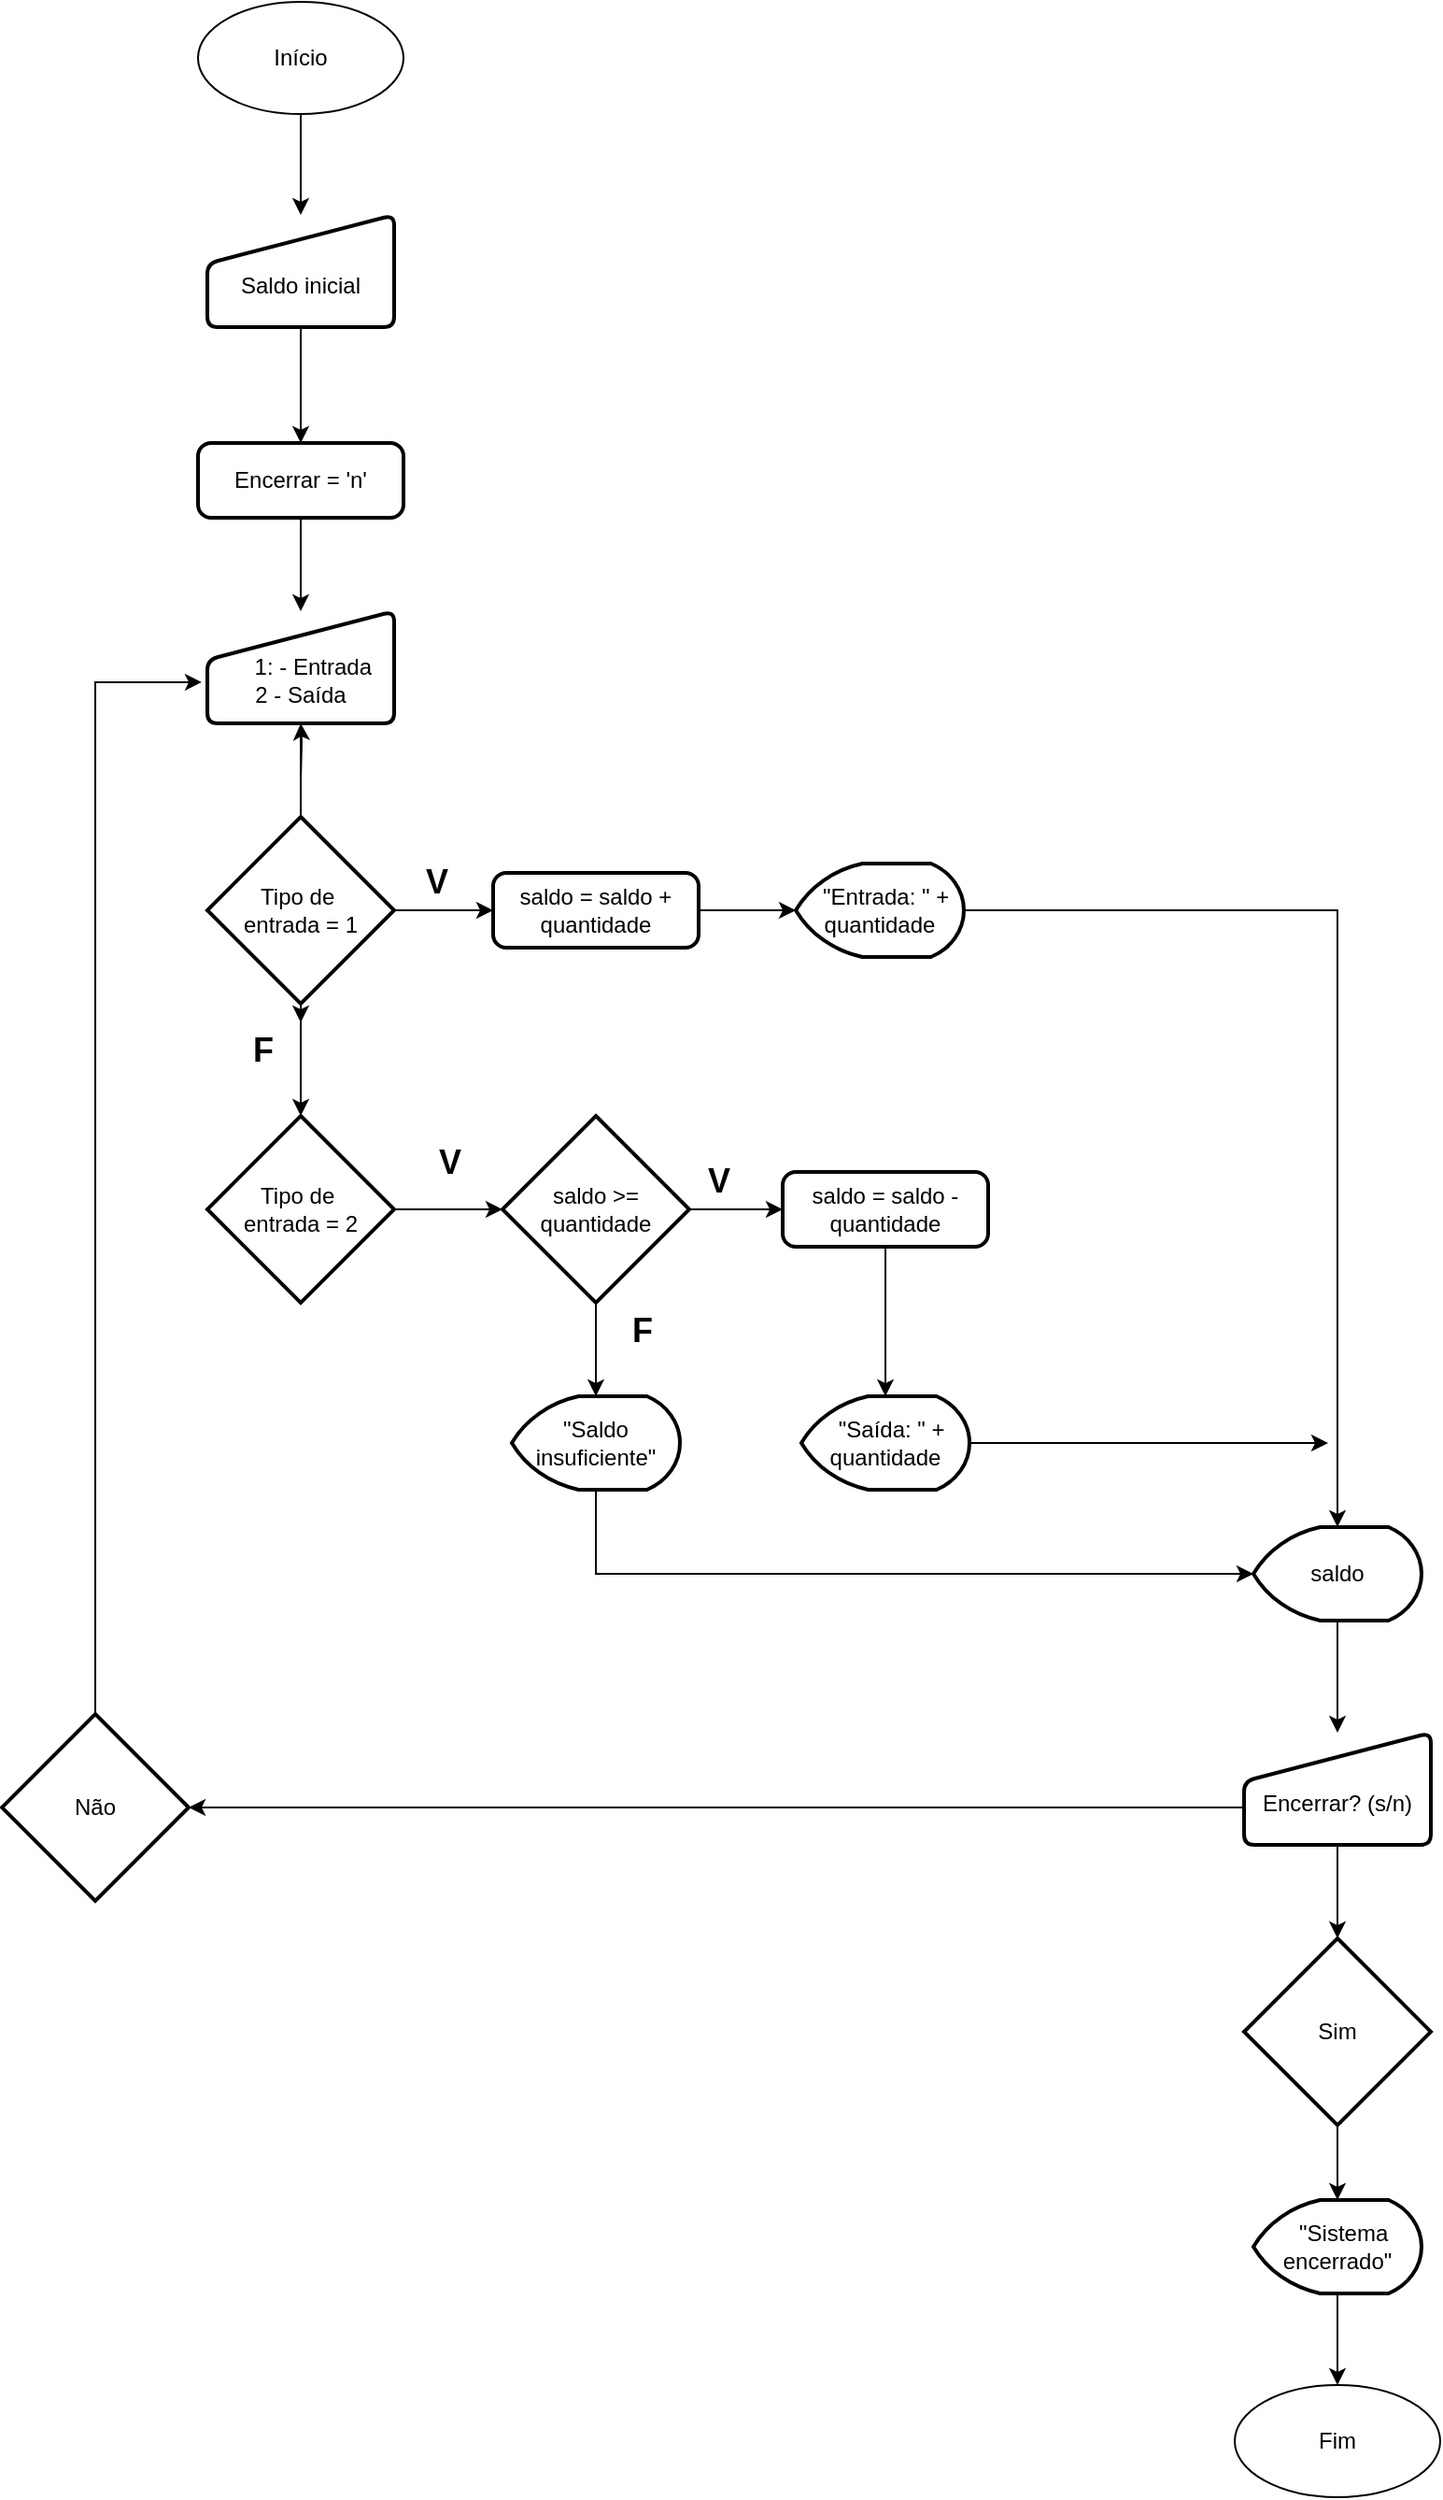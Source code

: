 <mxfile version="28.2.0">
  <diagram name="Página-1" id="3QtFrNminv7boJr-y0DP">
    <mxGraphModel dx="2379" dy="1081" grid="1" gridSize="10" guides="1" tooltips="1" connect="1" arrows="1" fold="1" page="1" pageScale="1" pageWidth="827" pageHeight="1169" math="0" shadow="0">
      <root>
        <mxCell id="0" />
        <mxCell id="1" parent="0" />
        <mxCell id="vNBXoHa1Ooy1lN3gcc5z-2" value="" style="edgeStyle=orthogonalEdgeStyle;rounded=0;orthogonalLoop=1;jettySize=auto;html=1;" edge="1" parent="1" source="BJnI6T1Wv4a64cd1YlWq-1" target="BJnI6T1Wv4a64cd1YlWq-5">
          <mxGeometry relative="1" as="geometry" />
        </mxCell>
        <mxCell id="BJnI6T1Wv4a64cd1YlWq-1" value="&lt;div&gt;&lt;br&gt;&lt;/div&gt;&lt;div&gt;Saldo inicial&lt;/div&gt;" style="html=1;strokeWidth=2;shape=manualInput;whiteSpace=wrap;rounded=1;size=26;arcSize=11;" parent="1" vertex="1">
          <mxGeometry x="140" y="138" width="100" height="60" as="geometry" />
        </mxCell>
        <mxCell id="vNBXoHa1Ooy1lN3gcc5z-4" value="" style="edgeStyle=orthogonalEdgeStyle;rounded=0;orthogonalLoop=1;jettySize=auto;html=1;" edge="1" parent="1" source="BJnI6T1Wv4a64cd1YlWq-5" target="BJnI6T1Wv4a64cd1YlWq-11">
          <mxGeometry relative="1" as="geometry" />
        </mxCell>
        <mxCell id="BJnI6T1Wv4a64cd1YlWq-5" value="Encerrar = &#39;n&#39;" style="rounded=1;whiteSpace=wrap;html=1;absoluteArcSize=1;arcSize=14;strokeWidth=2;" parent="1" vertex="1">
          <mxGeometry x="135" y="260" width="110" height="40" as="geometry" />
        </mxCell>
        <mxCell id="BJnI6T1Wv4a64cd1YlWq-12" value="" style="edgeStyle=orthogonalEdgeStyle;rounded=0;orthogonalLoop=1;jettySize=auto;html=1;" parent="1" target="BJnI6T1Wv4a64cd1YlWq-11" edge="1">
          <mxGeometry relative="1" as="geometry">
            <mxPoint x="190" y="440" as="sourcePoint" />
          </mxGeometry>
        </mxCell>
        <mxCell id="BJnI6T1Wv4a64cd1YlWq-15" value="" style="edgeStyle=orthogonalEdgeStyle;rounded=0;orthogonalLoop=1;jettySize=auto;html=1;" parent="1" source="BJnI6T1Wv4a64cd1YlWq-11" edge="1">
          <mxGeometry relative="1" as="geometry">
            <mxPoint x="190" y="570" as="targetPoint" />
          </mxGeometry>
        </mxCell>
        <mxCell id="BJnI6T1Wv4a64cd1YlWq-11" value="&lt;div&gt;&lt;br&gt;&lt;/div&gt;&amp;nbsp; &amp;nbsp; 1: - Entrada&lt;div&gt;2 - Saída&lt;/div&gt;" style="html=1;strokeWidth=2;shape=manualInput;whiteSpace=wrap;rounded=1;size=26;arcSize=11;" parent="1" vertex="1">
          <mxGeometry x="140" y="350" width="100" height="60" as="geometry" />
        </mxCell>
        <mxCell id="BJnI6T1Wv4a64cd1YlWq-19" value="" style="edgeStyle=orthogonalEdgeStyle;rounded=0;orthogonalLoop=1;jettySize=auto;html=1;" parent="1" source="BJnI6T1Wv4a64cd1YlWq-16" target="BJnI6T1Wv4a64cd1YlWq-18" edge="1">
          <mxGeometry relative="1" as="geometry" />
        </mxCell>
        <mxCell id="BJnI6T1Wv4a64cd1YlWq-24" value="" style="edgeStyle=orthogonalEdgeStyle;rounded=0;orthogonalLoop=1;jettySize=auto;html=1;" parent="1" source="BJnI6T1Wv4a64cd1YlWq-16" target="BJnI6T1Wv4a64cd1YlWq-23" edge="1">
          <mxGeometry relative="1" as="geometry" />
        </mxCell>
        <mxCell id="BJnI6T1Wv4a64cd1YlWq-16" value="Tipo de&amp;nbsp;&lt;div&gt;entrada = 1&lt;/div&gt;" style="strokeWidth=2;html=1;shape=mxgraph.flowchart.decision;whiteSpace=wrap;" parent="1" vertex="1">
          <mxGeometry x="140" y="460" width="100" height="100" as="geometry" />
        </mxCell>
        <mxCell id="BJnI6T1Wv4a64cd1YlWq-21" value="" style="edgeStyle=orthogonalEdgeStyle;rounded=0;orthogonalLoop=1;jettySize=auto;html=1;" parent="1" source="BJnI6T1Wv4a64cd1YlWq-18" target="BJnI6T1Wv4a64cd1YlWq-20" edge="1">
          <mxGeometry relative="1" as="geometry" />
        </mxCell>
        <mxCell id="BJnI6T1Wv4a64cd1YlWq-18" value="saldo = saldo + quantidade" style="rounded=1;whiteSpace=wrap;html=1;absoluteArcSize=1;arcSize=14;strokeWidth=2;" parent="1" vertex="1">
          <mxGeometry x="293" y="490" width="110" height="40" as="geometry" />
        </mxCell>
        <mxCell id="BJnI6T1Wv4a64cd1YlWq-20" value="&amp;nbsp; &quot;Entrada: &quot; + quantidade" style="strokeWidth=2;html=1;shape=mxgraph.flowchart.display;whiteSpace=wrap;" parent="1" vertex="1">
          <mxGeometry x="455" y="485" width="90" height="50" as="geometry" />
        </mxCell>
        <mxCell id="BJnI6T1Wv4a64cd1YlWq-22" value="&lt;b&gt;&lt;font style=&quot;font-size: 18px;&quot;&gt;V&lt;/font&gt;&lt;/b&gt;" style="text;strokeColor=none;align=center;fillColor=none;html=1;verticalAlign=middle;whiteSpace=wrap;rounded=0;" parent="1" vertex="1">
          <mxGeometry x="233" y="480" width="60" height="30" as="geometry" />
        </mxCell>
        <mxCell id="BJnI6T1Wv4a64cd1YlWq-28" value="" style="edgeStyle=orthogonalEdgeStyle;rounded=0;orthogonalLoop=1;jettySize=auto;html=1;" parent="1" source="BJnI6T1Wv4a64cd1YlWq-23" target="BJnI6T1Wv4a64cd1YlWq-27" edge="1">
          <mxGeometry relative="1" as="geometry" />
        </mxCell>
        <mxCell id="BJnI6T1Wv4a64cd1YlWq-23" value="Tipo de&amp;nbsp;&lt;div&gt;entrada = 2&lt;/div&gt;" style="strokeWidth=2;html=1;shape=mxgraph.flowchart.decision;whiteSpace=wrap;" parent="1" vertex="1">
          <mxGeometry x="140" y="620" width="100" height="100" as="geometry" />
        </mxCell>
        <mxCell id="BJnI6T1Wv4a64cd1YlWq-25" value="&lt;b&gt;&lt;font style=&quot;font-size: 18px;&quot;&gt;F&lt;/font&gt;&lt;/b&gt;" style="text;strokeColor=none;align=center;fillColor=none;html=1;verticalAlign=middle;whiteSpace=wrap;rounded=0;" parent="1" vertex="1">
          <mxGeometry x="140" y="570" width="60" height="30" as="geometry" />
        </mxCell>
        <mxCell id="BJnI6T1Wv4a64cd1YlWq-31" value="" style="edgeStyle=orthogonalEdgeStyle;rounded=0;orthogonalLoop=1;jettySize=auto;html=1;" parent="1" source="BJnI6T1Wv4a64cd1YlWq-27" target="BJnI6T1Wv4a64cd1YlWq-30" edge="1">
          <mxGeometry relative="1" as="geometry" />
        </mxCell>
        <mxCell id="vNBXoHa1Ooy1lN3gcc5z-5" value="" style="edgeStyle=orthogonalEdgeStyle;rounded=0;orthogonalLoop=1;jettySize=auto;html=1;" edge="1" parent="1" source="BJnI6T1Wv4a64cd1YlWq-27" target="BJnI6T1Wv4a64cd1YlWq-34">
          <mxGeometry relative="1" as="geometry" />
        </mxCell>
        <mxCell id="BJnI6T1Wv4a64cd1YlWq-27" value="saldo &amp;gt;= quantidade" style="strokeWidth=2;html=1;shape=mxgraph.flowchart.decision;whiteSpace=wrap;" parent="1" vertex="1">
          <mxGeometry x="298" y="620" width="100" height="100" as="geometry" />
        </mxCell>
        <mxCell id="BJnI6T1Wv4a64cd1YlWq-29" value="&lt;b&gt;&lt;font style=&quot;font-size: 18px;&quot;&gt;V&lt;/font&gt;&lt;/b&gt;" style="text;strokeColor=none;align=center;fillColor=none;html=1;verticalAlign=middle;whiteSpace=wrap;rounded=0;" parent="1" vertex="1">
          <mxGeometry x="240" y="630" width="60" height="30" as="geometry" />
        </mxCell>
        <mxCell id="vNBXoHa1Ooy1lN3gcc5z-6" value="" style="edgeStyle=orthogonalEdgeStyle;rounded=0;orthogonalLoop=1;jettySize=auto;html=1;" edge="1" parent="1" source="BJnI6T1Wv4a64cd1YlWq-30" target="BJnI6T1Wv4a64cd1YlWq-37">
          <mxGeometry relative="1" as="geometry" />
        </mxCell>
        <mxCell id="BJnI6T1Wv4a64cd1YlWq-30" value="saldo = saldo - quantidade" style="rounded=1;whiteSpace=wrap;html=1;absoluteArcSize=1;arcSize=14;strokeWidth=2;" parent="1" vertex="1">
          <mxGeometry x="448" y="650" width="110" height="40" as="geometry" />
        </mxCell>
        <mxCell id="BJnI6T1Wv4a64cd1YlWq-32" value="&lt;b&gt;&lt;font style=&quot;font-size: 18px;&quot;&gt;V&lt;/font&gt;&lt;/b&gt;" style="text;strokeColor=none;align=center;fillColor=none;html=1;verticalAlign=middle;whiteSpace=wrap;rounded=0;" parent="1" vertex="1">
          <mxGeometry x="384" y="640" width="60" height="30" as="geometry" />
        </mxCell>
        <mxCell id="BJnI6T1Wv4a64cd1YlWq-34" value="&quot;Saldo insuficiente&quot;" style="strokeWidth=2;html=1;shape=mxgraph.flowchart.display;whiteSpace=wrap;" parent="1" vertex="1">
          <mxGeometry x="303" y="770" width="90" height="50" as="geometry" />
        </mxCell>
        <mxCell id="BJnI6T1Wv4a64cd1YlWq-36" value="&lt;b&gt;&lt;font style=&quot;font-size: 18px;&quot;&gt;F&lt;/font&gt;&lt;/b&gt;" style="text;strokeColor=none;align=center;fillColor=none;html=1;verticalAlign=middle;whiteSpace=wrap;rounded=0;" parent="1" vertex="1">
          <mxGeometry x="343" y="720" width="60" height="30" as="geometry" />
        </mxCell>
        <mxCell id="vNBXoHa1Ooy1lN3gcc5z-20" style="edgeStyle=orthogonalEdgeStyle;rounded=0;orthogonalLoop=1;jettySize=auto;html=1;" edge="1" parent="1" source="BJnI6T1Wv4a64cd1YlWq-37">
          <mxGeometry relative="1" as="geometry">
            <mxPoint x="740" y="795" as="targetPoint" />
          </mxGeometry>
        </mxCell>
        <mxCell id="BJnI6T1Wv4a64cd1YlWq-37" value="&amp;nbsp; &quot;Saída: &quot; + quantidade" style="strokeWidth=2;html=1;shape=mxgraph.flowchart.display;whiteSpace=wrap;" parent="1" vertex="1">
          <mxGeometry x="458" y="770" width="90" height="50" as="geometry" />
        </mxCell>
        <mxCell id="vNBXoHa1Ooy1lN3gcc5z-19" value="" style="edgeStyle=orthogonalEdgeStyle;rounded=0;orthogonalLoop=1;jettySize=auto;html=1;" edge="1" parent="1" source="BJnI6T1Wv4a64cd1YlWq-39" target="BJnI6T1Wv4a64cd1YlWq-45">
          <mxGeometry relative="1" as="geometry" />
        </mxCell>
        <mxCell id="BJnI6T1Wv4a64cd1YlWq-39" value="saldo" style="strokeWidth=2;html=1;shape=mxgraph.flowchart.display;whiteSpace=wrap;" parent="1" vertex="1">
          <mxGeometry x="700" y="840" width="90" height="50" as="geometry" />
        </mxCell>
        <mxCell id="vNBXoHa1Ooy1lN3gcc5z-23" value="" style="edgeStyle=orthogonalEdgeStyle;rounded=0;orthogonalLoop=1;jettySize=auto;html=1;" edge="1" parent="1" source="BJnI6T1Wv4a64cd1YlWq-45" target="vNBXoHa1Ooy1lN3gcc5z-22">
          <mxGeometry relative="1" as="geometry" />
        </mxCell>
        <mxCell id="BJnI6T1Wv4a64cd1YlWq-45" value="&lt;div&gt;&lt;br&gt;&lt;/div&gt;Encerrar? (s/n)" style="html=1;strokeWidth=2;shape=manualInput;whiteSpace=wrap;rounded=1;size=26;arcSize=11;" parent="1" vertex="1">
          <mxGeometry x="695" y="950" width="100" height="60" as="geometry" />
        </mxCell>
        <mxCell id="BJnI6T1Wv4a64cd1YlWq-54" value="" style="edgeStyle=orthogonalEdgeStyle;rounded=0;orthogonalLoop=1;jettySize=auto;html=1;" parent="1" source="BJnI6T1Wv4a64cd1YlWq-48" target="BJnI6T1Wv4a64cd1YlWq-53" edge="1">
          <mxGeometry relative="1" as="geometry" />
        </mxCell>
        <mxCell id="BJnI6T1Wv4a64cd1YlWq-48" value="&amp;nbsp; &quot;Sistema encerrado&quot;" style="strokeWidth=2;html=1;shape=mxgraph.flowchart.display;whiteSpace=wrap;" parent="1" vertex="1">
          <mxGeometry x="700" y="1200" width="90" height="50" as="geometry" />
        </mxCell>
        <mxCell id="BJnI6T1Wv4a64cd1YlWq-53" value="Fim" style="ellipse;whiteSpace=wrap;html=1;" parent="1" vertex="1">
          <mxGeometry x="690" y="1299" width="110" height="60" as="geometry" />
        </mxCell>
        <mxCell id="vNBXoHa1Ooy1lN3gcc5z-3" value="" style="edgeStyle=orthogonalEdgeStyle;rounded=0;orthogonalLoop=1;jettySize=auto;html=1;" edge="1" parent="1" source="BJnI6T1Wv4a64cd1YlWq-55" target="BJnI6T1Wv4a64cd1YlWq-1">
          <mxGeometry relative="1" as="geometry" />
        </mxCell>
        <mxCell id="BJnI6T1Wv4a64cd1YlWq-55" value="Início" style="ellipse;whiteSpace=wrap;html=1;" parent="1" vertex="1">
          <mxGeometry x="135" y="24" width="110" height="60" as="geometry" />
        </mxCell>
        <mxCell id="vNBXoHa1Ooy1lN3gcc5z-14" style="edgeStyle=orthogonalEdgeStyle;rounded=0;orthogonalLoop=1;jettySize=auto;html=1;entryX=0.5;entryY=0;entryDx=0;entryDy=0;entryPerimeter=0;" edge="1" parent="1" source="BJnI6T1Wv4a64cd1YlWq-20" target="BJnI6T1Wv4a64cd1YlWq-39">
          <mxGeometry relative="1" as="geometry" />
        </mxCell>
        <mxCell id="vNBXoHa1Ooy1lN3gcc5z-18" style="edgeStyle=orthogonalEdgeStyle;rounded=0;orthogonalLoop=1;jettySize=auto;html=1;entryX=0;entryY=0.5;entryDx=0;entryDy=0;entryPerimeter=0;" edge="1" parent="1" source="BJnI6T1Wv4a64cd1YlWq-34" target="BJnI6T1Wv4a64cd1YlWq-39">
          <mxGeometry relative="1" as="geometry">
            <Array as="points">
              <mxPoint x="348" y="865" />
            </Array>
          </mxGeometry>
        </mxCell>
        <mxCell id="vNBXoHa1Ooy1lN3gcc5z-24" value="" style="edgeStyle=orthogonalEdgeStyle;rounded=0;orthogonalLoop=1;jettySize=auto;html=1;" edge="1" parent="1" source="vNBXoHa1Ooy1lN3gcc5z-22" target="BJnI6T1Wv4a64cd1YlWq-48">
          <mxGeometry relative="1" as="geometry" />
        </mxCell>
        <mxCell id="vNBXoHa1Ooy1lN3gcc5z-22" value="Sim" style="strokeWidth=2;html=1;shape=mxgraph.flowchart.decision;whiteSpace=wrap;" vertex="1" parent="1">
          <mxGeometry x="695" y="1060" width="100" height="100" as="geometry" />
        </mxCell>
        <mxCell id="vNBXoHa1Ooy1lN3gcc5z-25" value="Não" style="strokeWidth=2;html=1;shape=mxgraph.flowchart.decision;whiteSpace=wrap;" vertex="1" parent="1">
          <mxGeometry x="30" y="940" width="100" height="100" as="geometry" />
        </mxCell>
        <mxCell id="vNBXoHa1Ooy1lN3gcc5z-26" style="edgeStyle=orthogonalEdgeStyle;rounded=0;orthogonalLoop=1;jettySize=auto;html=1;entryX=1;entryY=0.5;entryDx=0;entryDy=0;entryPerimeter=0;" edge="1" parent="1" source="BJnI6T1Wv4a64cd1YlWq-45" target="vNBXoHa1Ooy1lN3gcc5z-25">
          <mxGeometry relative="1" as="geometry">
            <Array as="points">
              <mxPoint x="160" y="990" />
            </Array>
          </mxGeometry>
        </mxCell>
        <mxCell id="vNBXoHa1Ooy1lN3gcc5z-27" style="edgeStyle=orthogonalEdgeStyle;rounded=0;orthogonalLoop=1;jettySize=auto;html=1;entryX=-0.03;entryY=0.633;entryDx=0;entryDy=0;entryPerimeter=0;" edge="1" parent="1" source="vNBXoHa1Ooy1lN3gcc5z-25" target="BJnI6T1Wv4a64cd1YlWq-11">
          <mxGeometry relative="1" as="geometry">
            <Array as="points">
              <mxPoint x="80" y="388" />
            </Array>
          </mxGeometry>
        </mxCell>
      </root>
    </mxGraphModel>
  </diagram>
</mxfile>
